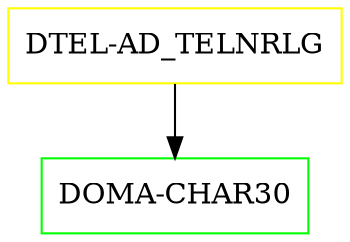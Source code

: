 digraph G {
  "DTEL-AD_TELNRLG" [shape=box,color=yellow];
  "DOMA-CHAR30" [shape=box,color=green,URL="./DOMA_CHAR30.html"];
  "DTEL-AD_TELNRLG" -> "DOMA-CHAR30";
}
